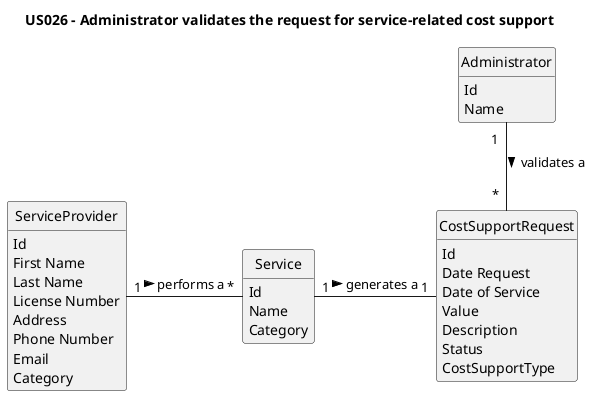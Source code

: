 @startuml
skinparam monochrome true
skinparam packageStyle rectangle
skinparam shadowing false

skinparam classAttributeIconSize 0

hide circle
hide methods

title US026 - Administrator validates the request for service-related cost support

class CostSupportRequest {
    Id
    Date Request
    Date of Service
    Value
    Description
    Status
    CostSupportType
}

class Service {
    Id
    Name
    Category
}

class ServiceProvider {
    Id
    First Name
    Last Name
    License Number
    Address
    Phone Number
    Email
    Category
}

class Administrator {
    Id
    Name
}

ServiceProvider "1   " - "   *" Service : performs a >
Service "1   " - "   1" CostSupportRequest : generates a >
Administrator "1  " -- " *  " CostSupportRequest : validates a >

@enduml